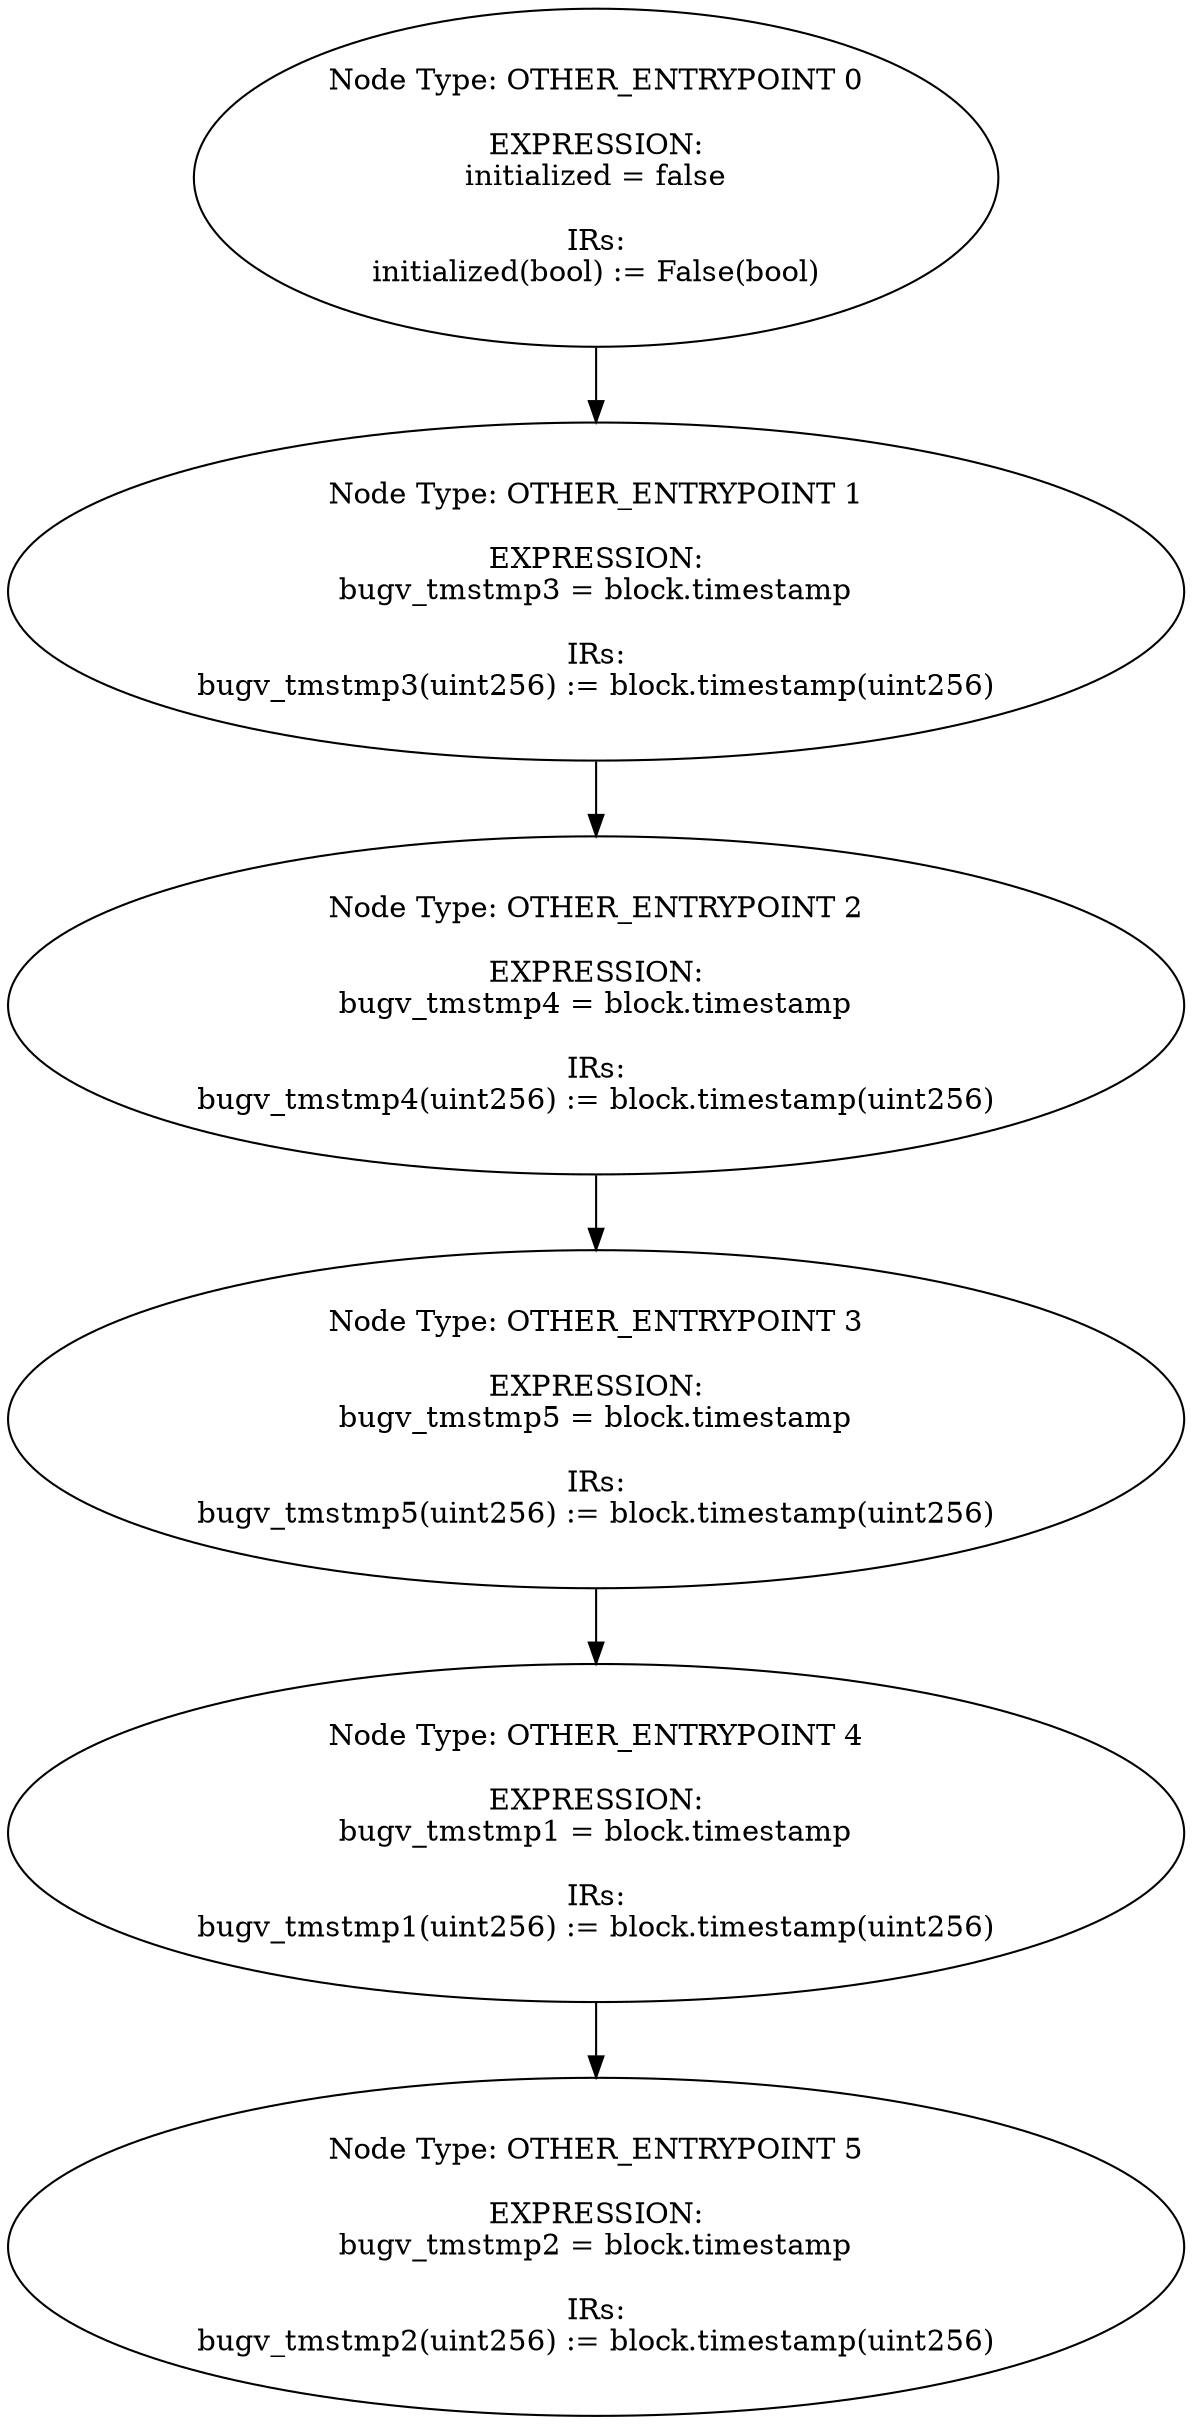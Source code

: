 digraph{
0[label="Node Type: OTHER_ENTRYPOINT 0

EXPRESSION:
initialized = false

IRs:
initialized(bool) := False(bool)"];
0->1;
1[label="Node Type: OTHER_ENTRYPOINT 1

EXPRESSION:
bugv_tmstmp3 = block.timestamp

IRs:
bugv_tmstmp3(uint256) := block.timestamp(uint256)"];
1->2;
2[label="Node Type: OTHER_ENTRYPOINT 2

EXPRESSION:
bugv_tmstmp4 = block.timestamp

IRs:
bugv_tmstmp4(uint256) := block.timestamp(uint256)"];
2->3;
3[label="Node Type: OTHER_ENTRYPOINT 3

EXPRESSION:
bugv_tmstmp5 = block.timestamp

IRs:
bugv_tmstmp5(uint256) := block.timestamp(uint256)"];
3->4;
4[label="Node Type: OTHER_ENTRYPOINT 4

EXPRESSION:
bugv_tmstmp1 = block.timestamp

IRs:
bugv_tmstmp1(uint256) := block.timestamp(uint256)"];
4->5;
5[label="Node Type: OTHER_ENTRYPOINT 5

EXPRESSION:
bugv_tmstmp2 = block.timestamp

IRs:
bugv_tmstmp2(uint256) := block.timestamp(uint256)"];
}
